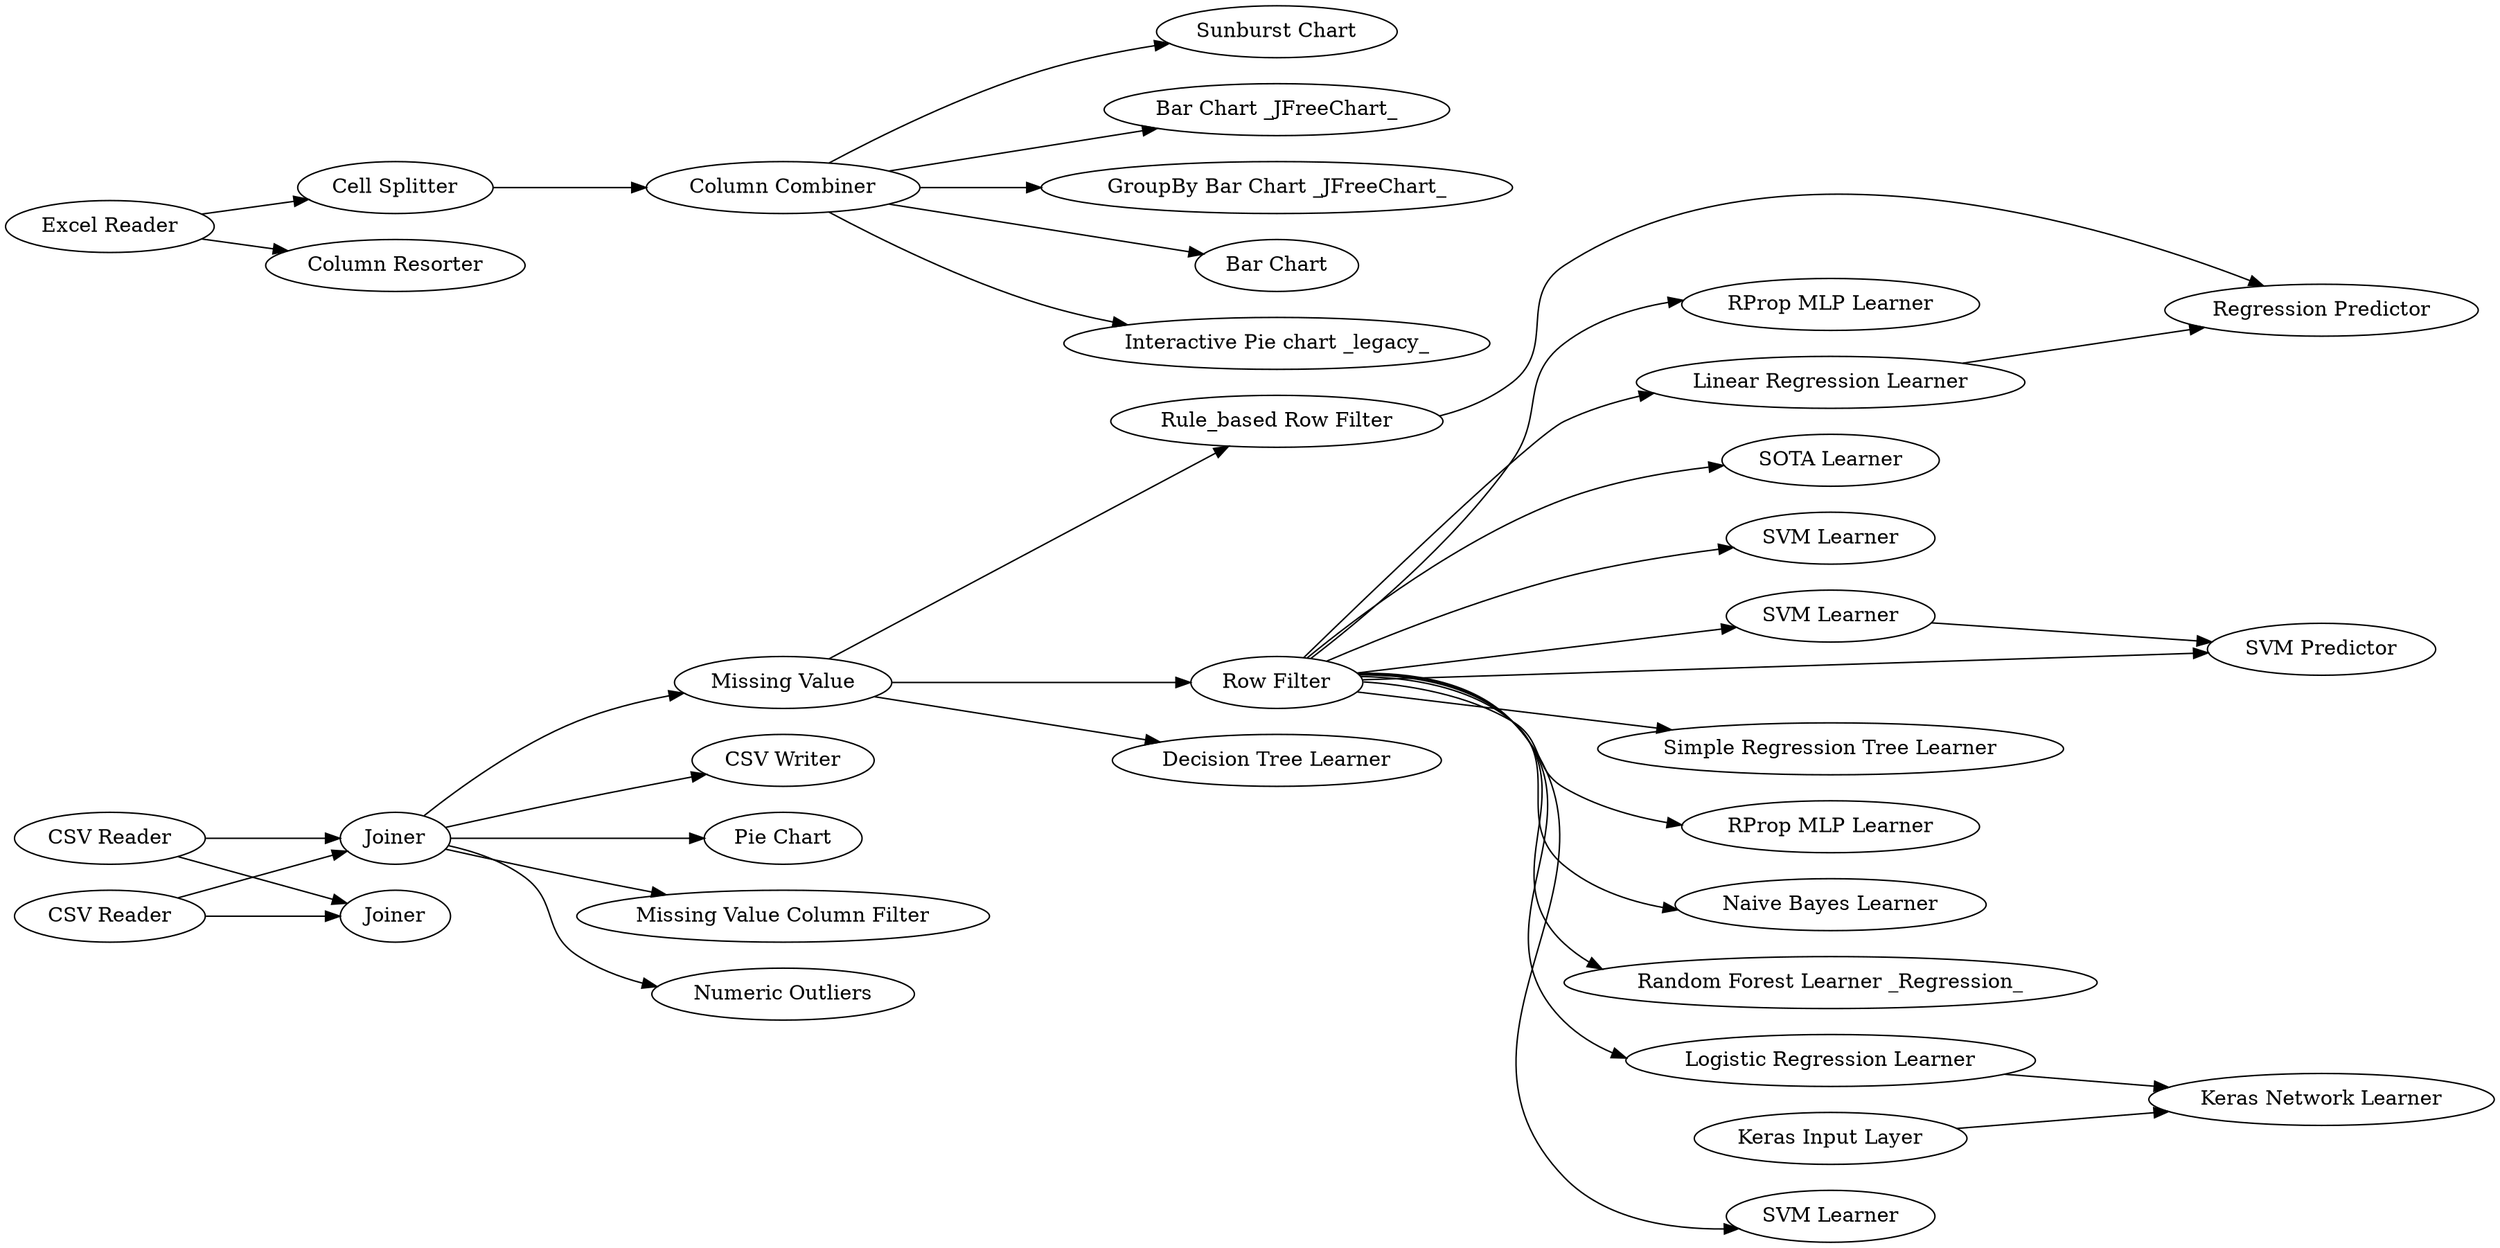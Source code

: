 digraph {
	"3625414792793374806_31" [label="RProp MLP Learner"]
	"3625414792793374806_23" [label="Naive Bayes Learner"]
	"3625414792793374806_20" [label="Linear Regression Learner"]
	"3625414792793374806_34" [label="Random Forest Learner _Regression_"]
	"3625414792793374806_5" [label="Column Combiner"]
	"3625414792793374806_40" [label="Sunburst Chart"]
	"3625414792793374806_16" [label="Rule_based Row Filter"]
	"3625414792793374806_8" [label=Joiner]
	"3625414792793374806_11" [label="CSV Writer"]
	"3625414792793374806_45" [label="SVM Predictor"]
	"3625414792793374806_35" [label="SVM Learner"]
	"3625414792793374806_36" [label="RProp MLP Learner"]
	"3625414792793374806_2" [label="Excel Reader"]
	"3625414792793374806_3" [label="Cell Splitter"]
	"3625414792793374806_15" [label="Row Filter"]
	"3625414792793374806_21" [label="Regression Predictor"]
	"3625414792793374806_29" [label="SVM Learner"]
	"3625414792793374806_44" [label=Joiner]
	"3625414792793374806_43" [label="Bar Chart _JFreeChart_"]
	"3625414792793374806_38" [label="GroupBy Bar Chart _JFreeChart_"]
	"3625414792793374806_32" [label="Decision Tree Learner"]
	"3625414792793374806_39" [label="Bar Chart"]
	"3625414792793374806_13" [label="Missing Value"]
	"3625414792793374806_9" [label="CSV Reader"]
	"3625414792793374806_10" [label="CSV Reader"]
	"3625414792793374806_37" [label="Pie Chart"]
	"3625414792793374806_30" [label="SOTA Learner"]
	"3625414792793374806_12" [label="Missing Value Column Filter"]
	"3625414792793374806_46" [label="SVM Learner"]
	"3625414792793374806_41" [label="Interactive Pie chart _legacy_"]
	"3625414792793374806_14" [label="Numeric Outliers"]
	"3625414792793374806_26" [label="Keras Input Layer"]
	"3625414792793374806_19" [label="Logistic Regression Learner"]
	"3625414792793374806_4" [label="Column Resorter"]
	"3625414792793374806_33" [label="Simple Regression Tree Learner"]
	"3625414792793374806_22" [label="Keras Network Learner"]
	"3625414792793374806_10" -> "3625414792793374806_8"
	"3625414792793374806_10" -> "3625414792793374806_44"
	"3625414792793374806_5" -> "3625414792793374806_39"
	"3625414792793374806_5" -> "3625414792793374806_40"
	"3625414792793374806_29" -> "3625414792793374806_45"
	"3625414792793374806_20" -> "3625414792793374806_21"
	"3625414792793374806_15" -> "3625414792793374806_30"
	"3625414792793374806_15" -> "3625414792793374806_34"
	"3625414792793374806_15" -> "3625414792793374806_19"
	"3625414792793374806_2" -> "3625414792793374806_4"
	"3625414792793374806_8" -> "3625414792793374806_14"
	"3625414792793374806_5" -> "3625414792793374806_41"
	"3625414792793374806_15" -> "3625414792793374806_46"
	"3625414792793374806_15" -> "3625414792793374806_36"
	"3625414792793374806_13" -> "3625414792793374806_15"
	"3625414792793374806_5" -> "3625414792793374806_38"
	"3625414792793374806_15" -> "3625414792793374806_23"
	"3625414792793374806_2" -> "3625414792793374806_3"
	"3625414792793374806_15" -> "3625414792793374806_20"
	"3625414792793374806_3" -> "3625414792793374806_5"
	"3625414792793374806_8" -> "3625414792793374806_37"
	"3625414792793374806_15" -> "3625414792793374806_45"
	"3625414792793374806_15" -> "3625414792793374806_29"
	"3625414792793374806_8" -> "3625414792793374806_11"
	"3625414792793374806_16" -> "3625414792793374806_21"
	"3625414792793374806_5" -> "3625414792793374806_43"
	"3625414792793374806_26" -> "3625414792793374806_22"
	"3625414792793374806_15" -> "3625414792793374806_35"
	"3625414792793374806_13" -> "3625414792793374806_16"
	"3625414792793374806_19" -> "3625414792793374806_22"
	"3625414792793374806_13" -> "3625414792793374806_32"
	"3625414792793374806_9" -> "3625414792793374806_8"
	"3625414792793374806_9" -> "3625414792793374806_44"
	"3625414792793374806_15" -> "3625414792793374806_31"
	"3625414792793374806_8" -> "3625414792793374806_12"
	"3625414792793374806_8" -> "3625414792793374806_13"
	"3625414792793374806_15" -> "3625414792793374806_33"
	rankdir=LR
}
